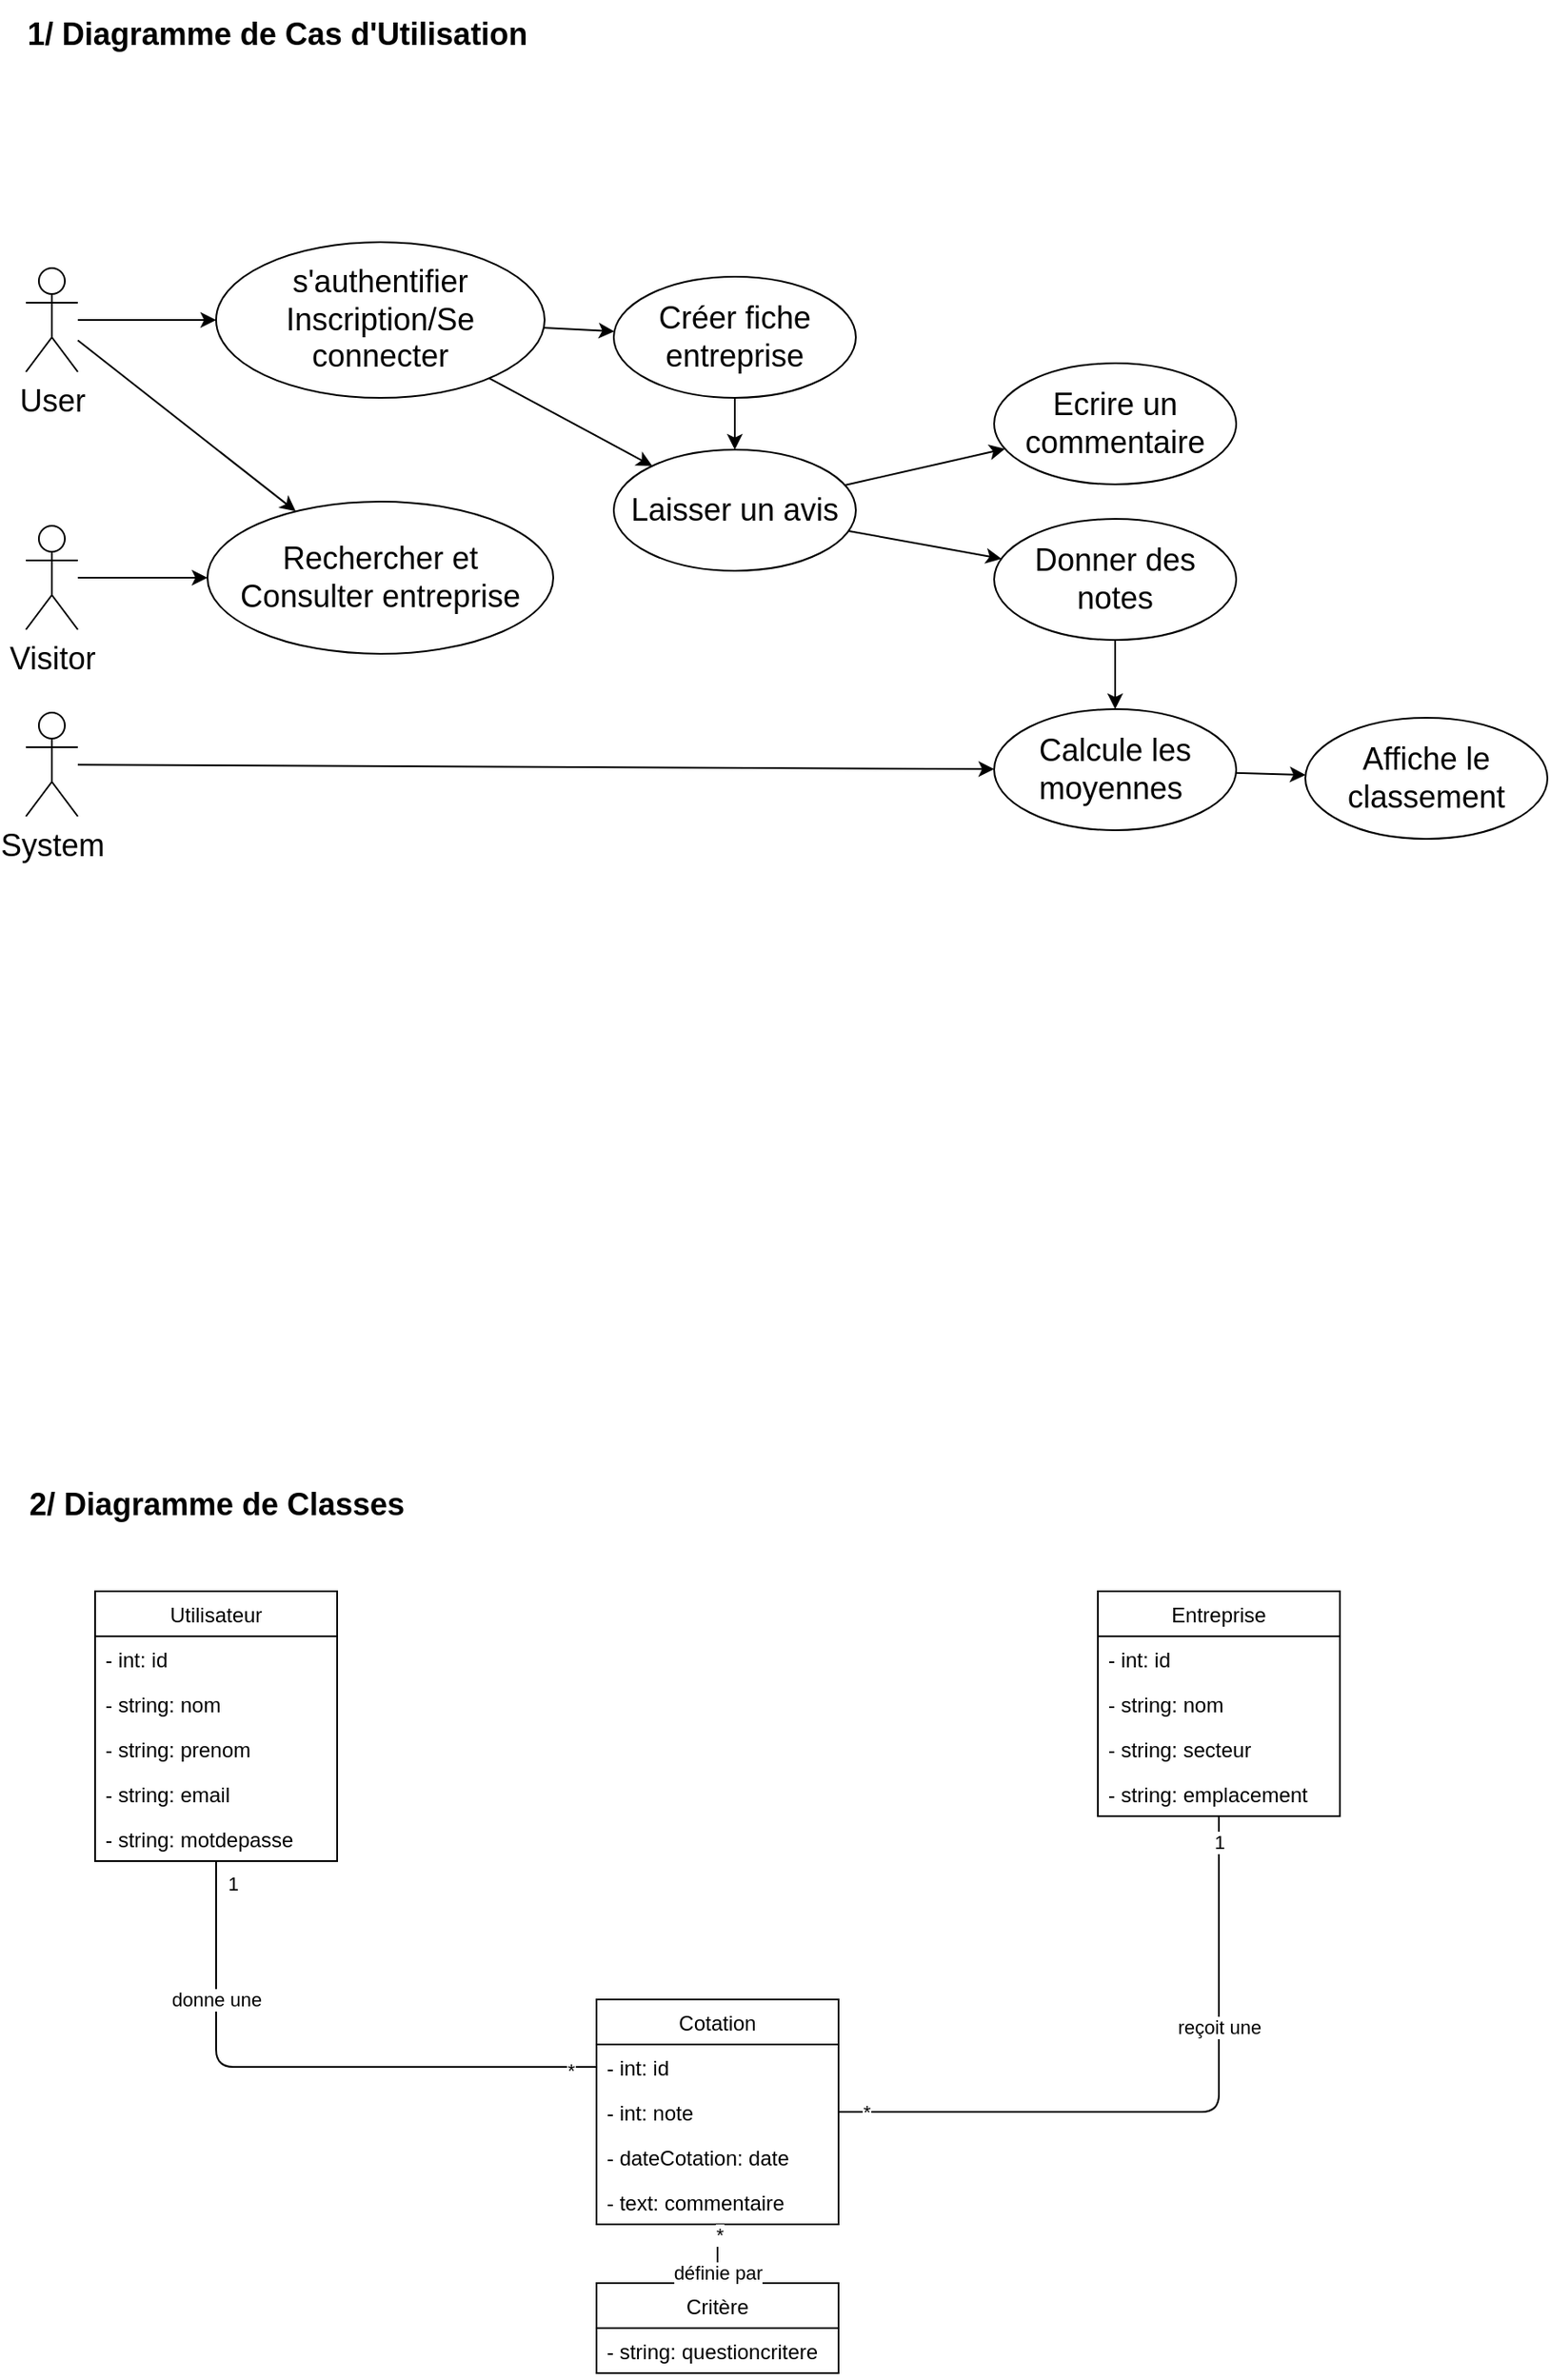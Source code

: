 <mxfile>
    <diagram id="-hADqBydusSNjO6vTDOS" name="Page-1">
        <mxGraphModel dx="988" dy="1201" grid="1" gridSize="10" guides="1" tooltips="1" connect="1" arrows="1" fold="1" page="1" pageScale="1" pageWidth="1169" pageHeight="827" math="0" shadow="0">
            <root>
                <mxCell id="0"/>
                <mxCell id="1" parent="0"/>
                <mxCell id="5" value="Utilisateur" style="swimlane;fontStyle=0;childLayout=stackLayout;horizontal=1;startSize=26;fillColor=none;horizontalStack=0;resizeParent=1;resizeParentMax=0;resizeLast=0;collapsible=1;marginBottom=0;" parent="1" vertex="1">
                    <mxGeometry x="140" y="210" width="140" height="156" as="geometry"/>
                </mxCell>
                <mxCell id="6" value="- int: id" style="text;strokeColor=none;fillColor=none;align=left;verticalAlign=top;spacingLeft=4;spacingRight=4;overflow=hidden;rotatable=0;points=[[0,0.5],[1,0.5]];portConstraint=eastwest;" parent="5" vertex="1">
                    <mxGeometry y="26" width="140" height="26" as="geometry"/>
                </mxCell>
                <mxCell id="7" value="- string: nom" style="text;strokeColor=none;fillColor=none;align=left;verticalAlign=top;spacingLeft=4;spacingRight=4;overflow=hidden;rotatable=0;points=[[0,0.5],[1,0.5]];portConstraint=eastwest;" parent="5" vertex="1">
                    <mxGeometry y="52" width="140" height="26" as="geometry"/>
                </mxCell>
                <mxCell id="8" value="- string: prenom" style="text;strokeColor=none;fillColor=none;align=left;verticalAlign=top;spacingLeft=4;spacingRight=4;overflow=hidden;rotatable=0;points=[[0,0.5],[1,0.5]];portConstraint=eastwest;" parent="5" vertex="1">
                    <mxGeometry y="78" width="140" height="26" as="geometry"/>
                </mxCell>
                <mxCell id="9" value="- string: email" style="text;strokeColor=none;fillColor=none;align=left;verticalAlign=top;spacingLeft=4;spacingRight=4;overflow=hidden;rotatable=0;points=[[0,0.5],[1,0.5]];portConstraint=eastwest;" parent="5" vertex="1">
                    <mxGeometry y="104" width="140" height="26" as="geometry"/>
                </mxCell>
                <mxCell id="10" value="- string: motdepasse" style="text;strokeColor=none;fillColor=none;align=left;verticalAlign=top;spacingLeft=4;spacingRight=4;overflow=hidden;rotatable=0;points=[[0,0.5],[1,0.5]];portConstraint=eastwest;" parent="5" vertex="1">
                    <mxGeometry y="130" width="140" height="26" as="geometry"/>
                </mxCell>
                <mxCell id="11" value="Entreprise" style="swimlane;fontStyle=0;childLayout=stackLayout;horizontal=1;startSize=26;fillColor=none;horizontalStack=0;resizeParent=1;resizeParentMax=0;resizeLast=0;collapsible=1;marginBottom=0;" parent="1" vertex="1">
                    <mxGeometry x="720" y="210" width="140" height="130" as="geometry"/>
                </mxCell>
                <mxCell id="12" value="- int: id" style="text;strokeColor=none;fillColor=none;align=left;verticalAlign=top;spacingLeft=4;spacingRight=4;overflow=hidden;rotatable=0;points=[[0,0.5],[1,0.5]];portConstraint=eastwest;" parent="11" vertex="1">
                    <mxGeometry y="26" width="140" height="26" as="geometry"/>
                </mxCell>
                <mxCell id="13" value="- string: nom" style="text;strokeColor=none;fillColor=none;align=left;verticalAlign=top;spacingLeft=4;spacingRight=4;overflow=hidden;rotatable=0;points=[[0,0.5],[1,0.5]];portConstraint=eastwest;" parent="11" vertex="1">
                    <mxGeometry y="52" width="140" height="26" as="geometry"/>
                </mxCell>
                <mxCell id="14" value="- string: secteur" style="text;strokeColor=none;fillColor=none;align=left;verticalAlign=top;spacingLeft=4;spacingRight=4;overflow=hidden;rotatable=0;points=[[0,0.5],[1,0.5]];portConstraint=eastwest;" parent="11" vertex="1">
                    <mxGeometry y="78" width="140" height="26" as="geometry"/>
                </mxCell>
                <mxCell id="15" value="- string: emplacement" style="text;strokeColor=none;fillColor=none;align=left;verticalAlign=top;spacingLeft=4;spacingRight=4;overflow=hidden;rotatable=0;points=[[0,0.5],[1,0.5]];portConstraint=eastwest;" parent="11" vertex="1">
                    <mxGeometry y="104" width="140" height="26" as="geometry"/>
                </mxCell>
                <mxCell id="22" value="Critère" style="swimlane;fontStyle=0;childLayout=stackLayout;horizontal=1;startSize=26;fillColor=none;horizontalStack=0;resizeParent=1;resizeParentMax=0;resizeLast=0;collapsible=1;marginBottom=0;" parent="1" vertex="1">
                    <mxGeometry x="430" y="610" width="140" height="52" as="geometry"/>
                </mxCell>
                <mxCell id="23" value="- string: questioncritere" style="text;strokeColor=none;fillColor=none;align=left;verticalAlign=top;spacingLeft=4;spacingRight=4;overflow=hidden;rotatable=0;points=[[0,0.5],[1,0.5]];portConstraint=eastwest;" parent="22" vertex="1">
                    <mxGeometry y="26" width="140" height="26" as="geometry"/>
                </mxCell>
                <mxCell id="45" value="&lt;b&gt;&lt;font style=&quot;font-size: 18px;&quot;&gt;2/ Diagramme de Classes&lt;/font&gt;&lt;/b&gt;" style="text;html=1;align=center;verticalAlign=middle;resizable=0;points=[];autosize=1;strokeColor=none;fillColor=none;" parent="1" vertex="1">
                    <mxGeometry x="90" y="140" width="240" height="40" as="geometry"/>
                </mxCell>
                <mxCell id="46" value="&lt;b&gt;&lt;font style=&quot;font-size: 18px;&quot;&gt;1/ Diagramme de Cas d'Utilisation&lt;/font&gt;&lt;/b&gt;" style="text;html=1;align=center;verticalAlign=middle;resizable=0;points=[];autosize=1;strokeColor=none;fillColor=none;" parent="1" vertex="1">
                    <mxGeometry x="90" y="-710" width="310" height="40" as="geometry"/>
                </mxCell>
                <mxCell id="59" style="edgeStyle=none;html=1;fontSize=18;" parent="1" source="47" target="51" edge="1">
                    <mxGeometry relative="1" as="geometry"/>
                </mxCell>
                <mxCell id="78" style="edgeStyle=none;html=1;fontSize=18;" parent="1" source="47" target="70" edge="1">
                    <mxGeometry relative="1" as="geometry"/>
                </mxCell>
                <mxCell id="47" value="User" style="shape=umlActor;verticalLabelPosition=bottom;verticalAlign=top;html=1;fontSize=18;" parent="1" vertex="1">
                    <mxGeometry x="100" y="-555" width="30" height="60" as="geometry"/>
                </mxCell>
                <mxCell id="58" style="edgeStyle=none;html=1;fontSize=18;" parent="1" source="48" target="57" edge="1">
                    <mxGeometry relative="1" as="geometry"/>
                </mxCell>
                <mxCell id="48" value="System" style="shape=umlActor;verticalLabelPosition=bottom;verticalAlign=top;html=1;fontSize=18;" parent="1" vertex="1">
                    <mxGeometry x="100" y="-298" width="30" height="60" as="geometry"/>
                </mxCell>
                <mxCell id="54" value="" style="edgeStyle=none;html=1;fontSize=18;" parent="1" source="51" target="53" edge="1">
                    <mxGeometry relative="1" as="geometry"/>
                </mxCell>
                <mxCell id="73" style="edgeStyle=none;html=1;fontSize=18;" parent="1" source="51" target="71" edge="1">
                    <mxGeometry relative="1" as="geometry"/>
                </mxCell>
                <mxCell id="51" value="s'authentifier&lt;br&gt;Inscription/Se connecter" style="ellipse;whiteSpace=wrap;html=1;fontSize=18;" parent="1" vertex="1">
                    <mxGeometry x="210" y="-570" width="190" height="90" as="geometry"/>
                </mxCell>
                <mxCell id="67" style="edgeStyle=none;html=1;fontSize=18;" parent="1" source="53" target="66" edge="1">
                    <mxGeometry relative="1" as="geometry"/>
                </mxCell>
                <mxCell id="68" style="edgeStyle=none;html=1;fontSize=18;" parent="1" source="53" target="64" edge="1">
                    <mxGeometry relative="1" as="geometry"/>
                </mxCell>
                <mxCell id="53" value="Laisser un avis" style="ellipse;whiteSpace=wrap;html=1;fontSize=18;fillColor=rgb(255, 255, 255);" parent="1" vertex="1">
                    <mxGeometry x="440" y="-450" width="140" height="70" as="geometry"/>
                </mxCell>
                <mxCell id="61" value="" style="edgeStyle=none;html=1;fontSize=18;" parent="1" source="57" target="60" edge="1">
                    <mxGeometry relative="1" as="geometry"/>
                </mxCell>
                <mxCell id="57" value="Calcule les moyennes&amp;nbsp;" style="ellipse;whiteSpace=wrap;html=1;fontSize=18;" parent="1" vertex="1">
                    <mxGeometry x="660" y="-300" width="140" height="70" as="geometry"/>
                </mxCell>
                <mxCell id="60" value="Affiche le classement" style="ellipse;whiteSpace=wrap;html=1;fontSize=18;fillColor=rgb(255, 255, 255);" parent="1" vertex="1">
                    <mxGeometry x="840" y="-295" width="140" height="70" as="geometry"/>
                </mxCell>
                <mxCell id="69" style="edgeStyle=none;html=1;fontSize=18;" parent="1" source="64" target="57" edge="1">
                    <mxGeometry relative="1" as="geometry"/>
                </mxCell>
                <mxCell id="64" value="Donner des notes" style="ellipse;whiteSpace=wrap;html=1;fontSize=18;fillColor=rgb(255, 255, 255);" parent="1" vertex="1">
                    <mxGeometry x="660" y="-410" width="140" height="70" as="geometry"/>
                </mxCell>
                <mxCell id="66" value="Ecrire un commentaire" style="ellipse;whiteSpace=wrap;html=1;fontSize=18;fillColor=rgb(255, 255, 255);" parent="1" vertex="1">
                    <mxGeometry x="660" y="-500" width="140" height="70" as="geometry"/>
                </mxCell>
                <mxCell id="70" value="Rechercher et&lt;br&gt;Consulter entreprise" style="ellipse;whiteSpace=wrap;html=1;fontSize=18;fillColor=rgb(255, 255, 255);" parent="1" vertex="1">
                    <mxGeometry x="205" y="-420" width="200" height="88" as="geometry"/>
                </mxCell>
                <mxCell id="75" style="edgeStyle=none;html=1;exitX=0.5;exitY=1;exitDx=0;exitDy=0;fontSize=18;" parent="1" source="71" target="53" edge="1">
                    <mxGeometry relative="1" as="geometry"/>
                </mxCell>
                <mxCell id="71" value="Créer fiche entreprise" style="ellipse;whiteSpace=wrap;html=1;fontSize=18;fillColor=rgb(255, 255, 255);" parent="1" vertex="1">
                    <mxGeometry x="440" y="-550" width="140" height="70" as="geometry"/>
                </mxCell>
                <mxCell id="77" style="edgeStyle=none;html=1;fontSize=18;" parent="1" source="76" target="70" edge="1">
                    <mxGeometry relative="1" as="geometry"/>
                </mxCell>
                <mxCell id="76" value="Visitor" style="shape=umlActor;verticalLabelPosition=bottom;verticalAlign=top;html=1;fontSize=18;" parent="1" vertex="1">
                    <mxGeometry x="100" y="-406" width="30" height="60" as="geometry"/>
                </mxCell>
                <mxCell id="82" value="1" style="edgeLabel;resizable=0;html=1;align=left;verticalAlign=bottom;" parent="1" connectable="0" vertex="1">
                    <mxGeometry x="180" y="350.0" as="geometry">
                        <mxPoint x="35" y="37" as="offset"/>
                    </mxGeometry>
                </mxCell>
                <mxCell id="98" style="edgeStyle=orthogonalEdgeStyle;html=1;endArrow=none;endFill=0;" parent="1" source="85" target="11" edge="1">
                    <mxGeometry relative="1" as="geometry"/>
                </mxCell>
                <mxCell id="103" value="1" style="edgeLabel;html=1;align=center;verticalAlign=middle;resizable=0;points=[];" parent="98" vertex="1" connectable="0">
                    <mxGeometry x="0.923" relative="1" as="geometry">
                        <mxPoint as="offset"/>
                    </mxGeometry>
                </mxCell>
                <mxCell id="104" value="*" style="edgeLabel;html=1;align=center;verticalAlign=middle;resizable=0;points=[];" parent="98" vertex="1" connectable="0">
                    <mxGeometry x="-0.918" relative="1" as="geometry">
                        <mxPoint as="offset"/>
                    </mxGeometry>
                </mxCell>
                <mxCell id="109" value="reçoit une" style="edgeLabel;html=1;align=center;verticalAlign=middle;resizable=0;points=[];" parent="98" vertex="1" connectable="0">
                    <mxGeometry x="0.375" relative="1" as="geometry">
                        <mxPoint as="offset"/>
                    </mxGeometry>
                </mxCell>
                <mxCell id="85" value="Cotation" style="swimlane;fontStyle=0;childLayout=stackLayout;horizontal=1;startSize=26;fillColor=none;horizontalStack=0;resizeParent=1;resizeParentMax=0;resizeLast=0;collapsible=1;marginBottom=0;" parent="1" vertex="1">
                    <mxGeometry x="430" y="446" width="140" height="130" as="geometry"/>
                </mxCell>
                <mxCell id="86" value="- int: id" style="text;strokeColor=none;fillColor=none;align=left;verticalAlign=top;spacingLeft=4;spacingRight=4;overflow=hidden;rotatable=0;points=[[0,0.5],[1,0.5]];portConstraint=eastwest;" parent="85" vertex="1">
                    <mxGeometry y="26" width="140" height="26" as="geometry"/>
                </mxCell>
                <mxCell id="87" value="- int: note" style="text;strokeColor=none;fillColor=none;align=left;verticalAlign=top;spacingLeft=4;spacingRight=4;overflow=hidden;rotatable=0;points=[[0,0.5],[1,0.5]];portConstraint=eastwest;" parent="85" vertex="1">
                    <mxGeometry y="52" width="140" height="26" as="geometry"/>
                </mxCell>
                <mxCell id="111" value="- dateCotation: date" style="text;strokeColor=none;fillColor=none;align=left;verticalAlign=top;spacingLeft=4;spacingRight=4;overflow=hidden;rotatable=0;points=[[0,0.5],[1,0.5]];portConstraint=eastwest;" parent="85" vertex="1">
                    <mxGeometry y="78" width="140" height="26" as="geometry"/>
                </mxCell>
                <mxCell id="110" value="- text: commentaire" style="text;strokeColor=none;fillColor=none;align=left;verticalAlign=top;spacingLeft=4;spacingRight=4;overflow=hidden;rotatable=0;points=[[0,0.5],[1,0.5]];portConstraint=eastwest;" parent="85" vertex="1">
                    <mxGeometry y="104" width="140" height="26" as="geometry"/>
                </mxCell>
                <mxCell id="88" style="edgeStyle=none;html=1;endArrow=none;endFill=0;" parent="1" source="22" target="85" edge="1">
                    <mxGeometry relative="1" as="geometry"/>
                </mxCell>
                <mxCell id="101" value="définie par" style="edgeLabel;html=1;align=center;verticalAlign=middle;resizable=0;points=[];" parent="88" vertex="1" connectable="0">
                    <mxGeometry x="0.291" y="1" relative="1" as="geometry">
                        <mxPoint x="1" y="16" as="offset"/>
                    </mxGeometry>
                </mxCell>
                <mxCell id="106" value="*" style="edgeLabel;html=1;align=center;verticalAlign=middle;resizable=0;points=[];" parent="88" vertex="1" connectable="0">
                    <mxGeometry x="0.651" y="-1" relative="1" as="geometry">
                        <mxPoint as="offset"/>
                    </mxGeometry>
                </mxCell>
                <mxCell id="102" style="edgeStyle=orthogonalEdgeStyle;html=1;endArrow=none;endFill=0;" parent="1" source="86" target="5" edge="1">
                    <mxGeometry relative="1" as="geometry"/>
                </mxCell>
                <mxCell id="105" value="*" style="edgeLabel;html=1;align=center;verticalAlign=middle;resizable=0;points=[];" parent="102" vertex="1" connectable="0">
                    <mxGeometry x="-0.911" y="2" relative="1" as="geometry">
                        <mxPoint as="offset"/>
                    </mxGeometry>
                </mxCell>
                <mxCell id="108" value="donne une" style="edgeLabel;html=1;align=center;verticalAlign=middle;resizable=0;points=[];" parent="102" vertex="1" connectable="0">
                    <mxGeometry x="0.528" relative="1" as="geometry">
                        <mxPoint as="offset"/>
                    </mxGeometry>
                </mxCell>
            </root>
        </mxGraphModel>
    </diagram>
</mxfile>